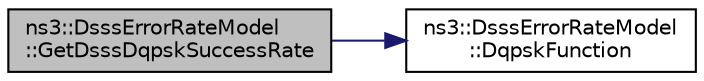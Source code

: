digraph "ns3::DsssErrorRateModel::GetDsssDqpskSuccessRate"
{
  edge [fontname="Helvetica",fontsize="10",labelfontname="Helvetica",labelfontsize="10"];
  node [fontname="Helvetica",fontsize="10",shape=record];
  rankdir="LR";
  Node1 [label="ns3::DsssErrorRateModel\l::GetDsssDqpskSuccessRate",height=0.2,width=0.4,color="black", fillcolor="grey75", style="filled", fontcolor="black"];
  Node1 -> Node2 [color="midnightblue",fontsize="10",style="solid"];
  Node2 [label="ns3::DsssErrorRateModel\l::DqpskFunction",height=0.2,width=0.4,color="black", fillcolor="white", style="filled",URL="$d1/d4a/classns3_1_1DsssErrorRateModel.html#af92549280fdcedac6d4cc697e0992321"];
}
